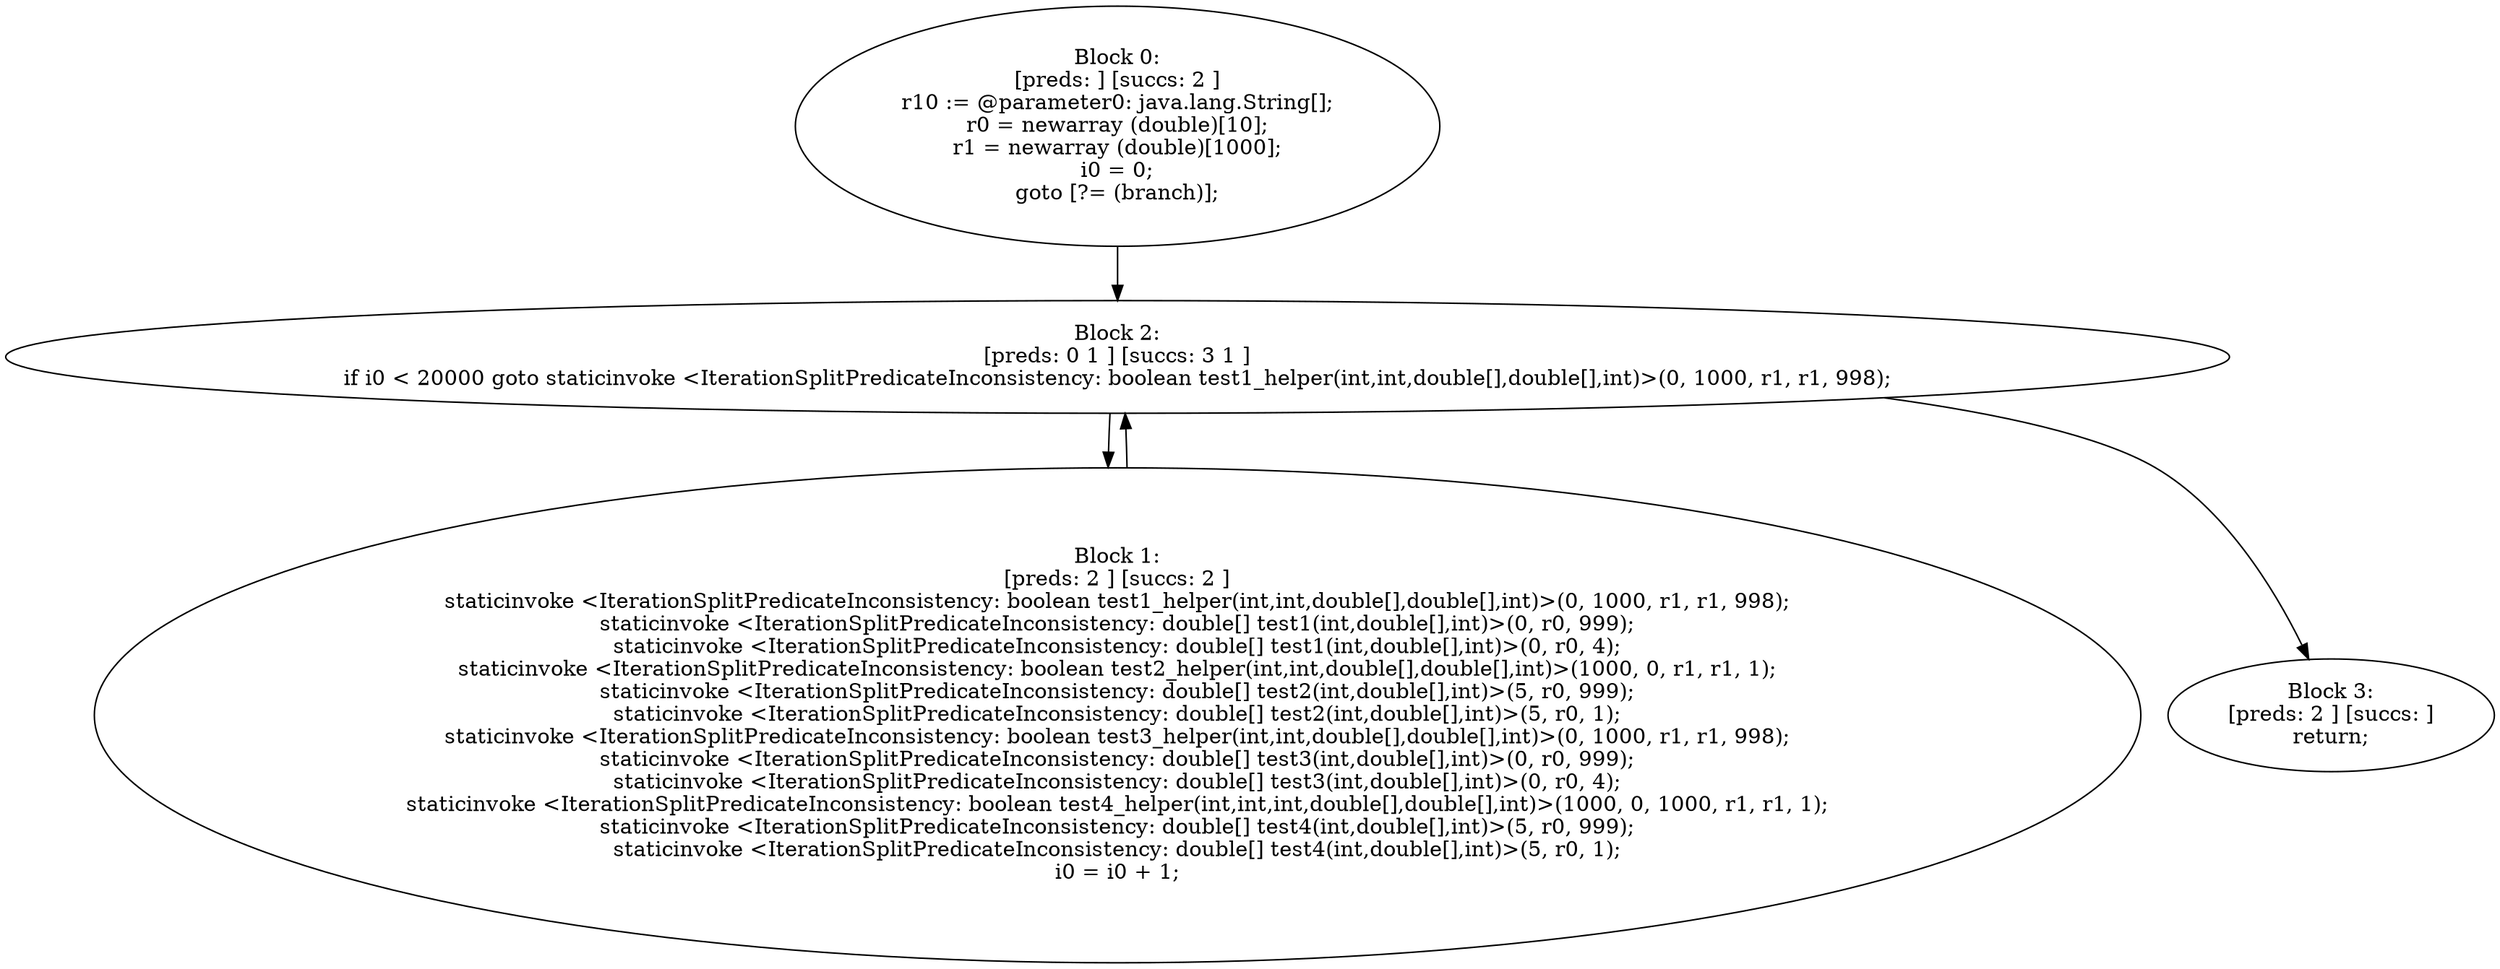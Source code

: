digraph "unitGraph" {
    "Block 0:
[preds: ] [succs: 2 ]
r10 := @parameter0: java.lang.String[];
r0 = newarray (double)[10];
r1 = newarray (double)[1000];
i0 = 0;
goto [?= (branch)];
"
    "Block 1:
[preds: 2 ] [succs: 2 ]
staticinvoke <IterationSplitPredicateInconsistency: boolean test1_helper(int,int,double[],double[],int)>(0, 1000, r1, r1, 998);
staticinvoke <IterationSplitPredicateInconsistency: double[] test1(int,double[],int)>(0, r0, 999);
staticinvoke <IterationSplitPredicateInconsistency: double[] test1(int,double[],int)>(0, r0, 4);
staticinvoke <IterationSplitPredicateInconsistency: boolean test2_helper(int,int,double[],double[],int)>(1000, 0, r1, r1, 1);
staticinvoke <IterationSplitPredicateInconsistency: double[] test2(int,double[],int)>(5, r0, 999);
staticinvoke <IterationSplitPredicateInconsistency: double[] test2(int,double[],int)>(5, r0, 1);
staticinvoke <IterationSplitPredicateInconsistency: boolean test3_helper(int,int,double[],double[],int)>(0, 1000, r1, r1, 998);
staticinvoke <IterationSplitPredicateInconsistency: double[] test3(int,double[],int)>(0, r0, 999);
staticinvoke <IterationSplitPredicateInconsistency: double[] test3(int,double[],int)>(0, r0, 4);
staticinvoke <IterationSplitPredicateInconsistency: boolean test4_helper(int,int,int,double[],double[],int)>(1000, 0, 1000, r1, r1, 1);
staticinvoke <IterationSplitPredicateInconsistency: double[] test4(int,double[],int)>(5, r0, 999);
staticinvoke <IterationSplitPredicateInconsistency: double[] test4(int,double[],int)>(5, r0, 1);
i0 = i0 + 1;
"
    "Block 2:
[preds: 0 1 ] [succs: 3 1 ]
if i0 < 20000 goto staticinvoke <IterationSplitPredicateInconsistency: boolean test1_helper(int,int,double[],double[],int)>(0, 1000, r1, r1, 998);
"
    "Block 3:
[preds: 2 ] [succs: ]
return;
"
    "Block 0:
[preds: ] [succs: 2 ]
r10 := @parameter0: java.lang.String[];
r0 = newarray (double)[10];
r1 = newarray (double)[1000];
i0 = 0;
goto [?= (branch)];
"->"Block 2:
[preds: 0 1 ] [succs: 3 1 ]
if i0 < 20000 goto staticinvoke <IterationSplitPredicateInconsistency: boolean test1_helper(int,int,double[],double[],int)>(0, 1000, r1, r1, 998);
";
    "Block 1:
[preds: 2 ] [succs: 2 ]
staticinvoke <IterationSplitPredicateInconsistency: boolean test1_helper(int,int,double[],double[],int)>(0, 1000, r1, r1, 998);
staticinvoke <IterationSplitPredicateInconsistency: double[] test1(int,double[],int)>(0, r0, 999);
staticinvoke <IterationSplitPredicateInconsistency: double[] test1(int,double[],int)>(0, r0, 4);
staticinvoke <IterationSplitPredicateInconsistency: boolean test2_helper(int,int,double[],double[],int)>(1000, 0, r1, r1, 1);
staticinvoke <IterationSplitPredicateInconsistency: double[] test2(int,double[],int)>(5, r0, 999);
staticinvoke <IterationSplitPredicateInconsistency: double[] test2(int,double[],int)>(5, r0, 1);
staticinvoke <IterationSplitPredicateInconsistency: boolean test3_helper(int,int,double[],double[],int)>(0, 1000, r1, r1, 998);
staticinvoke <IterationSplitPredicateInconsistency: double[] test3(int,double[],int)>(0, r0, 999);
staticinvoke <IterationSplitPredicateInconsistency: double[] test3(int,double[],int)>(0, r0, 4);
staticinvoke <IterationSplitPredicateInconsistency: boolean test4_helper(int,int,int,double[],double[],int)>(1000, 0, 1000, r1, r1, 1);
staticinvoke <IterationSplitPredicateInconsistency: double[] test4(int,double[],int)>(5, r0, 999);
staticinvoke <IterationSplitPredicateInconsistency: double[] test4(int,double[],int)>(5, r0, 1);
i0 = i0 + 1;
"->"Block 2:
[preds: 0 1 ] [succs: 3 1 ]
if i0 < 20000 goto staticinvoke <IterationSplitPredicateInconsistency: boolean test1_helper(int,int,double[],double[],int)>(0, 1000, r1, r1, 998);
";
    "Block 2:
[preds: 0 1 ] [succs: 3 1 ]
if i0 < 20000 goto staticinvoke <IterationSplitPredicateInconsistency: boolean test1_helper(int,int,double[],double[],int)>(0, 1000, r1, r1, 998);
"->"Block 3:
[preds: 2 ] [succs: ]
return;
";
    "Block 2:
[preds: 0 1 ] [succs: 3 1 ]
if i0 < 20000 goto staticinvoke <IterationSplitPredicateInconsistency: boolean test1_helper(int,int,double[],double[],int)>(0, 1000, r1, r1, 998);
"->"Block 1:
[preds: 2 ] [succs: 2 ]
staticinvoke <IterationSplitPredicateInconsistency: boolean test1_helper(int,int,double[],double[],int)>(0, 1000, r1, r1, 998);
staticinvoke <IterationSplitPredicateInconsistency: double[] test1(int,double[],int)>(0, r0, 999);
staticinvoke <IterationSplitPredicateInconsistency: double[] test1(int,double[],int)>(0, r0, 4);
staticinvoke <IterationSplitPredicateInconsistency: boolean test2_helper(int,int,double[],double[],int)>(1000, 0, r1, r1, 1);
staticinvoke <IterationSplitPredicateInconsistency: double[] test2(int,double[],int)>(5, r0, 999);
staticinvoke <IterationSplitPredicateInconsistency: double[] test2(int,double[],int)>(5, r0, 1);
staticinvoke <IterationSplitPredicateInconsistency: boolean test3_helper(int,int,double[],double[],int)>(0, 1000, r1, r1, 998);
staticinvoke <IterationSplitPredicateInconsistency: double[] test3(int,double[],int)>(0, r0, 999);
staticinvoke <IterationSplitPredicateInconsistency: double[] test3(int,double[],int)>(0, r0, 4);
staticinvoke <IterationSplitPredicateInconsistency: boolean test4_helper(int,int,int,double[],double[],int)>(1000, 0, 1000, r1, r1, 1);
staticinvoke <IterationSplitPredicateInconsistency: double[] test4(int,double[],int)>(5, r0, 999);
staticinvoke <IterationSplitPredicateInconsistency: double[] test4(int,double[],int)>(5, r0, 1);
i0 = i0 + 1;
";
}

